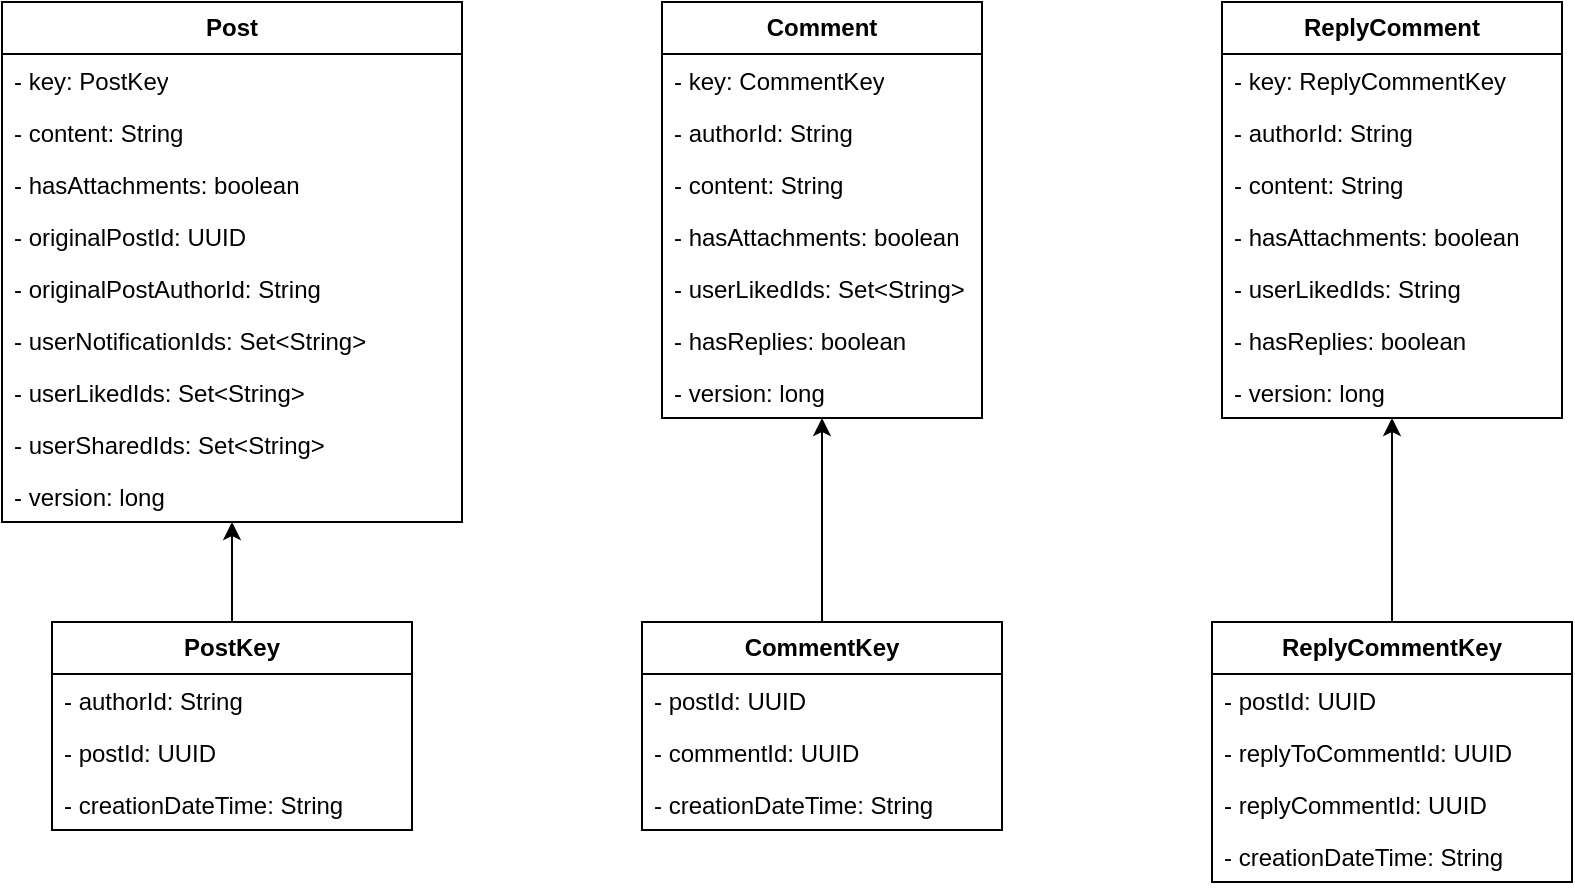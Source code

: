 <mxfile version="24.7.17">
  <diagram name="Page-1" id="-JmG4Y4y2f6BOBh6MA_O">
    <mxGraphModel dx="1232" dy="1151" grid="1" gridSize="10" guides="1" tooltips="1" connect="1" arrows="1" fold="1" page="1" pageScale="1" pageWidth="850" pageHeight="1100" math="0" shadow="0">
      <root>
        <mxCell id="0" />
        <mxCell id="1" parent="0" />
        <mxCell id="9m0uYezfdNUAcRiqsuMB-1" value="&lt;b&gt;Post&lt;/b&gt;" style="swimlane;fontStyle=0;childLayout=stackLayout;horizontal=1;startSize=26;fillColor=none;horizontalStack=0;resizeParent=1;resizeParentMax=0;resizeLast=0;collapsible=1;marginBottom=0;whiteSpace=wrap;html=1;" vertex="1" parent="1">
          <mxGeometry x="20" y="160" width="230" height="260" as="geometry" />
        </mxCell>
        <mxCell id="9m0uYezfdNUAcRiqsuMB-2" value="- key: PostKey" style="text;strokeColor=none;fillColor=none;align=left;verticalAlign=top;spacingLeft=4;spacingRight=4;overflow=hidden;rotatable=0;points=[[0,0.5],[1,0.5]];portConstraint=eastwest;whiteSpace=wrap;html=1;" vertex="1" parent="9m0uYezfdNUAcRiqsuMB-1">
          <mxGeometry y="26" width="230" height="26" as="geometry" />
        </mxCell>
        <mxCell id="9m0uYezfdNUAcRiqsuMB-3" value="- content: String&lt;span style=&quot;white-space: pre;&quot;&gt;&#x9;&lt;/span&gt;" style="text;strokeColor=none;fillColor=none;align=left;verticalAlign=top;spacingLeft=4;spacingRight=4;overflow=hidden;rotatable=0;points=[[0,0.5],[1,0.5]];portConstraint=eastwest;whiteSpace=wrap;html=1;" vertex="1" parent="9m0uYezfdNUAcRiqsuMB-1">
          <mxGeometry y="52" width="230" height="26" as="geometry" />
        </mxCell>
        <mxCell id="9m0uYezfdNUAcRiqsuMB-9" value="- hasAttachments: boolean" style="text;strokeColor=none;fillColor=none;align=left;verticalAlign=top;spacingLeft=4;spacingRight=4;overflow=hidden;rotatable=0;points=[[0,0.5],[1,0.5]];portConstraint=eastwest;whiteSpace=wrap;html=1;" vertex="1" parent="9m0uYezfdNUAcRiqsuMB-1">
          <mxGeometry y="78" width="230" height="26" as="geometry" />
        </mxCell>
        <mxCell id="9m0uYezfdNUAcRiqsuMB-4" value="- originalPostId: UUID" style="text;strokeColor=none;fillColor=none;align=left;verticalAlign=top;spacingLeft=4;spacingRight=4;overflow=hidden;rotatable=0;points=[[0,0.5],[1,0.5]];portConstraint=eastwest;whiteSpace=wrap;html=1;" vertex="1" parent="9m0uYezfdNUAcRiqsuMB-1">
          <mxGeometry y="104" width="230" height="26" as="geometry" />
        </mxCell>
        <mxCell id="9m0uYezfdNUAcRiqsuMB-10" value="- originalPostAuthorId: String" style="text;strokeColor=none;fillColor=none;align=left;verticalAlign=top;spacingLeft=4;spacingRight=4;overflow=hidden;rotatable=0;points=[[0,0.5],[1,0.5]];portConstraint=eastwest;whiteSpace=wrap;html=1;" vertex="1" parent="9m0uYezfdNUAcRiqsuMB-1">
          <mxGeometry y="130" width="230" height="26" as="geometry" />
        </mxCell>
        <mxCell id="9m0uYezfdNUAcRiqsuMB-11" value="&lt;span style=&quot;font-weight: normal;&quot;&gt;- userNotificationIds: Set&amp;lt;String&amp;gt;&lt;/span&gt;" style="text;strokeColor=none;fillColor=none;align=left;verticalAlign=top;spacingLeft=4;spacingRight=4;overflow=hidden;rotatable=0;points=[[0,0.5],[1,0.5]];portConstraint=eastwest;whiteSpace=wrap;html=1;fontStyle=1" vertex="1" parent="9m0uYezfdNUAcRiqsuMB-1">
          <mxGeometry y="156" width="230" height="26" as="geometry" />
        </mxCell>
        <mxCell id="9m0uYezfdNUAcRiqsuMB-12" value="- userLikedIds: Set&amp;lt;String&amp;gt;" style="text;strokeColor=none;fillColor=none;align=left;verticalAlign=top;spacingLeft=4;spacingRight=4;overflow=hidden;rotatable=0;points=[[0,0.5],[1,0.5]];portConstraint=eastwest;whiteSpace=wrap;html=1;" vertex="1" parent="9m0uYezfdNUAcRiqsuMB-1">
          <mxGeometry y="182" width="230" height="26" as="geometry" />
        </mxCell>
        <mxCell id="9m0uYezfdNUAcRiqsuMB-13" value="- userSharedIds: Set&amp;lt;String&amp;gt;" style="text;strokeColor=none;fillColor=none;align=left;verticalAlign=top;spacingLeft=4;spacingRight=4;overflow=hidden;rotatable=0;points=[[0,0.5],[1,0.5]];portConstraint=eastwest;whiteSpace=wrap;html=1;" vertex="1" parent="9m0uYezfdNUAcRiqsuMB-1">
          <mxGeometry y="208" width="230" height="26" as="geometry" />
        </mxCell>
        <mxCell id="9m0uYezfdNUAcRiqsuMB-29" value="- version: long" style="text;strokeColor=none;fillColor=none;align=left;verticalAlign=top;spacingLeft=4;spacingRight=4;overflow=hidden;rotatable=0;points=[[0,0.5],[1,0.5]];portConstraint=eastwest;whiteSpace=wrap;html=1;" vertex="1" parent="9m0uYezfdNUAcRiqsuMB-1">
          <mxGeometry y="234" width="230" height="26" as="geometry" />
        </mxCell>
        <mxCell id="9m0uYezfdNUAcRiqsuMB-19" style="edgeStyle=orthogonalEdgeStyle;rounded=0;orthogonalLoop=1;jettySize=auto;html=1;" edge="1" parent="1" source="9m0uYezfdNUAcRiqsuMB-15" target="9m0uYezfdNUAcRiqsuMB-1">
          <mxGeometry relative="1" as="geometry" />
        </mxCell>
        <mxCell id="9m0uYezfdNUAcRiqsuMB-15" value="&lt;b&gt;PostKey&lt;/b&gt;" style="swimlane;fontStyle=0;childLayout=stackLayout;horizontal=1;startSize=26;fillColor=none;horizontalStack=0;resizeParent=1;resizeParentMax=0;resizeLast=0;collapsible=1;marginBottom=0;whiteSpace=wrap;html=1;" vertex="1" parent="1">
          <mxGeometry x="45" y="470" width="180" height="104" as="geometry" />
        </mxCell>
        <mxCell id="9m0uYezfdNUAcRiqsuMB-16" value="- authorId: String" style="text;strokeColor=none;fillColor=none;align=left;verticalAlign=top;spacingLeft=4;spacingRight=4;overflow=hidden;rotatable=0;points=[[0,0.5],[1,0.5]];portConstraint=eastwest;whiteSpace=wrap;html=1;" vertex="1" parent="9m0uYezfdNUAcRiqsuMB-15">
          <mxGeometry y="26" width="180" height="26" as="geometry" />
        </mxCell>
        <mxCell id="9m0uYezfdNUAcRiqsuMB-17" value="- postId: UUID" style="text;strokeColor=none;fillColor=none;align=left;verticalAlign=top;spacingLeft=4;spacingRight=4;overflow=hidden;rotatable=0;points=[[0,0.5],[1,0.5]];portConstraint=eastwest;whiteSpace=wrap;html=1;" vertex="1" parent="9m0uYezfdNUAcRiqsuMB-15">
          <mxGeometry y="52" width="180" height="26" as="geometry" />
        </mxCell>
        <mxCell id="9m0uYezfdNUAcRiqsuMB-18" value="- creationDateTime: String" style="text;strokeColor=none;fillColor=none;align=left;verticalAlign=top;spacingLeft=4;spacingRight=4;overflow=hidden;rotatable=0;points=[[0,0.5],[1,0.5]];portConstraint=eastwest;whiteSpace=wrap;html=1;" vertex="1" parent="9m0uYezfdNUAcRiqsuMB-15">
          <mxGeometry y="78" width="180" height="26" as="geometry" />
        </mxCell>
        <mxCell id="9m0uYezfdNUAcRiqsuMB-20" value="&lt;b&gt;Comment&lt;/b&gt;" style="swimlane;fontStyle=0;childLayout=stackLayout;horizontal=1;startSize=26;fillColor=none;horizontalStack=0;resizeParent=1;resizeParentMax=0;resizeLast=0;collapsible=1;marginBottom=0;whiteSpace=wrap;html=1;" vertex="1" parent="1">
          <mxGeometry x="350" y="160" width="160" height="208" as="geometry" />
        </mxCell>
        <mxCell id="9m0uYezfdNUAcRiqsuMB-21" value="- key: CommentKey" style="text;strokeColor=none;fillColor=none;align=left;verticalAlign=top;spacingLeft=4;spacingRight=4;overflow=hidden;rotatable=0;points=[[0,0.5],[1,0.5]];portConstraint=eastwest;whiteSpace=wrap;html=1;" vertex="1" parent="9m0uYezfdNUAcRiqsuMB-20">
          <mxGeometry y="26" width="160" height="26" as="geometry" />
        </mxCell>
        <mxCell id="9m0uYezfdNUAcRiqsuMB-22" value="- authorId: String" style="text;strokeColor=none;fillColor=none;align=left;verticalAlign=top;spacingLeft=4;spacingRight=4;overflow=hidden;rotatable=0;points=[[0,0.5],[1,0.5]];portConstraint=eastwest;whiteSpace=wrap;html=1;" vertex="1" parent="9m0uYezfdNUAcRiqsuMB-20">
          <mxGeometry y="52" width="160" height="26" as="geometry" />
        </mxCell>
        <mxCell id="9m0uYezfdNUAcRiqsuMB-23" value="- content: String" style="text;strokeColor=none;fillColor=none;align=left;verticalAlign=top;spacingLeft=4;spacingRight=4;overflow=hidden;rotatable=0;points=[[0,0.5],[1,0.5]];portConstraint=eastwest;whiteSpace=wrap;html=1;" vertex="1" parent="9m0uYezfdNUAcRiqsuMB-20">
          <mxGeometry y="78" width="160" height="26" as="geometry" />
        </mxCell>
        <mxCell id="9m0uYezfdNUAcRiqsuMB-24" value="- hasAttachments: boolean" style="text;strokeColor=none;fillColor=none;align=left;verticalAlign=top;spacingLeft=4;spacingRight=4;overflow=hidden;rotatable=0;points=[[0,0.5],[1,0.5]];portConstraint=eastwest;whiteSpace=wrap;html=1;" vertex="1" parent="9m0uYezfdNUAcRiqsuMB-20">
          <mxGeometry y="104" width="160" height="26" as="geometry" />
        </mxCell>
        <mxCell id="9m0uYezfdNUAcRiqsuMB-25" value="- userLikedIds: Set&amp;lt;String&amp;gt;" style="text;strokeColor=none;fillColor=none;align=left;verticalAlign=top;spacingLeft=4;spacingRight=4;overflow=hidden;rotatable=0;points=[[0,0.5],[1,0.5]];portConstraint=eastwest;whiteSpace=wrap;html=1;" vertex="1" parent="9m0uYezfdNUAcRiqsuMB-20">
          <mxGeometry y="130" width="160" height="26" as="geometry" />
        </mxCell>
        <mxCell id="9m0uYezfdNUAcRiqsuMB-26" value="- hasReplies: boolean" style="text;strokeColor=none;fillColor=none;align=left;verticalAlign=top;spacingLeft=4;spacingRight=4;overflow=hidden;rotatable=0;points=[[0,0.5],[1,0.5]];portConstraint=eastwest;whiteSpace=wrap;html=1;" vertex="1" parent="9m0uYezfdNUAcRiqsuMB-20">
          <mxGeometry y="156" width="160" height="26" as="geometry" />
        </mxCell>
        <mxCell id="9m0uYezfdNUAcRiqsuMB-27" value="- version: long" style="text;strokeColor=none;fillColor=none;align=left;verticalAlign=top;spacingLeft=4;spacingRight=4;overflow=hidden;rotatable=0;points=[[0,0.5],[1,0.5]];portConstraint=eastwest;whiteSpace=wrap;html=1;" vertex="1" parent="9m0uYezfdNUAcRiqsuMB-20">
          <mxGeometry y="182" width="160" height="26" as="geometry" />
        </mxCell>
        <mxCell id="9m0uYezfdNUAcRiqsuMB-34" style="edgeStyle=orthogonalEdgeStyle;rounded=0;orthogonalLoop=1;jettySize=auto;html=1;" edge="1" parent="1" source="9m0uYezfdNUAcRiqsuMB-30" target="9m0uYezfdNUAcRiqsuMB-20">
          <mxGeometry relative="1" as="geometry" />
        </mxCell>
        <mxCell id="9m0uYezfdNUAcRiqsuMB-30" value="&lt;b&gt;CommentKey&lt;/b&gt;" style="swimlane;fontStyle=0;childLayout=stackLayout;horizontal=1;startSize=26;fillColor=none;horizontalStack=0;resizeParent=1;resizeParentMax=0;resizeLast=0;collapsible=1;marginBottom=0;whiteSpace=wrap;html=1;" vertex="1" parent="1">
          <mxGeometry x="340" y="470" width="180" height="104" as="geometry" />
        </mxCell>
        <mxCell id="9m0uYezfdNUAcRiqsuMB-31" value="- postId: UUID" style="text;strokeColor=none;fillColor=none;align=left;verticalAlign=top;spacingLeft=4;spacingRight=4;overflow=hidden;rotatable=0;points=[[0,0.5],[1,0.5]];portConstraint=eastwest;whiteSpace=wrap;html=1;" vertex="1" parent="9m0uYezfdNUAcRiqsuMB-30">
          <mxGeometry y="26" width="180" height="26" as="geometry" />
        </mxCell>
        <mxCell id="9m0uYezfdNUAcRiqsuMB-32" value="- commentId: UUID" style="text;strokeColor=none;fillColor=none;align=left;verticalAlign=top;spacingLeft=4;spacingRight=4;overflow=hidden;rotatable=0;points=[[0,0.5],[1,0.5]];portConstraint=eastwest;whiteSpace=wrap;html=1;" vertex="1" parent="9m0uYezfdNUAcRiqsuMB-30">
          <mxGeometry y="52" width="180" height="26" as="geometry" />
        </mxCell>
        <mxCell id="9m0uYezfdNUAcRiqsuMB-33" value="- creationDateTime: String" style="text;strokeColor=none;fillColor=none;align=left;verticalAlign=top;spacingLeft=4;spacingRight=4;overflow=hidden;rotatable=0;points=[[0,0.5],[1,0.5]];portConstraint=eastwest;whiteSpace=wrap;html=1;" vertex="1" parent="9m0uYezfdNUAcRiqsuMB-30">
          <mxGeometry y="78" width="180" height="26" as="geometry" />
        </mxCell>
        <mxCell id="9m0uYezfdNUAcRiqsuMB-35" value="&lt;b&gt;ReplyComment&lt;/b&gt;" style="swimlane;fontStyle=0;childLayout=stackLayout;horizontal=1;startSize=26;fillColor=none;horizontalStack=0;resizeParent=1;resizeParentMax=0;resizeLast=0;collapsible=1;marginBottom=0;whiteSpace=wrap;html=1;" vertex="1" parent="1">
          <mxGeometry x="630" y="160" width="170" height="208" as="geometry" />
        </mxCell>
        <mxCell id="9m0uYezfdNUAcRiqsuMB-36" value="- key: ReplyCommentKey" style="text;strokeColor=none;fillColor=none;align=left;verticalAlign=top;spacingLeft=4;spacingRight=4;overflow=hidden;rotatable=0;points=[[0,0.5],[1,0.5]];portConstraint=eastwest;whiteSpace=wrap;html=1;" vertex="1" parent="9m0uYezfdNUAcRiqsuMB-35">
          <mxGeometry y="26" width="170" height="26" as="geometry" />
        </mxCell>
        <mxCell id="9m0uYezfdNUAcRiqsuMB-37" value="- authorId: String" style="text;strokeColor=none;fillColor=none;align=left;verticalAlign=top;spacingLeft=4;spacingRight=4;overflow=hidden;rotatable=0;points=[[0,0.5],[1,0.5]];portConstraint=eastwest;whiteSpace=wrap;html=1;" vertex="1" parent="9m0uYezfdNUAcRiqsuMB-35">
          <mxGeometry y="52" width="170" height="26" as="geometry" />
        </mxCell>
        <mxCell id="9m0uYezfdNUAcRiqsuMB-38" value="- content: String" style="text;strokeColor=none;fillColor=none;align=left;verticalAlign=top;spacingLeft=4;spacingRight=4;overflow=hidden;rotatable=0;points=[[0,0.5],[1,0.5]];portConstraint=eastwest;whiteSpace=wrap;html=1;" vertex="1" parent="9m0uYezfdNUAcRiqsuMB-35">
          <mxGeometry y="78" width="170" height="26" as="geometry" />
        </mxCell>
        <mxCell id="9m0uYezfdNUAcRiqsuMB-39" value="- hasAttachments: boolean" style="text;strokeColor=none;fillColor=none;align=left;verticalAlign=top;spacingLeft=4;spacingRight=4;overflow=hidden;rotatable=0;points=[[0,0.5],[1,0.5]];portConstraint=eastwest;whiteSpace=wrap;html=1;" vertex="1" parent="9m0uYezfdNUAcRiqsuMB-35">
          <mxGeometry y="104" width="170" height="26" as="geometry" />
        </mxCell>
        <mxCell id="9m0uYezfdNUAcRiqsuMB-40" value="- userLikedIds: String" style="text;strokeColor=none;fillColor=none;align=left;verticalAlign=top;spacingLeft=4;spacingRight=4;overflow=hidden;rotatable=0;points=[[0,0.5],[1,0.5]];portConstraint=eastwest;whiteSpace=wrap;html=1;" vertex="1" parent="9m0uYezfdNUAcRiqsuMB-35">
          <mxGeometry y="130" width="170" height="26" as="geometry" />
        </mxCell>
        <mxCell id="9m0uYezfdNUAcRiqsuMB-41" value="- hasReplies: boolean" style="text;strokeColor=none;fillColor=none;align=left;verticalAlign=top;spacingLeft=4;spacingRight=4;overflow=hidden;rotatable=0;points=[[0,0.5],[1,0.5]];portConstraint=eastwest;whiteSpace=wrap;html=1;" vertex="1" parent="9m0uYezfdNUAcRiqsuMB-35">
          <mxGeometry y="156" width="170" height="26" as="geometry" />
        </mxCell>
        <mxCell id="9m0uYezfdNUAcRiqsuMB-42" value="- version: long" style="text;strokeColor=none;fillColor=none;align=left;verticalAlign=top;spacingLeft=4;spacingRight=4;overflow=hidden;rotatable=0;points=[[0,0.5],[1,0.5]];portConstraint=eastwest;whiteSpace=wrap;html=1;" vertex="1" parent="9m0uYezfdNUAcRiqsuMB-35">
          <mxGeometry y="182" width="170" height="26" as="geometry" />
        </mxCell>
        <mxCell id="9m0uYezfdNUAcRiqsuMB-48" style="edgeStyle=orthogonalEdgeStyle;rounded=0;orthogonalLoop=1;jettySize=auto;html=1;" edge="1" parent="1" source="9m0uYezfdNUAcRiqsuMB-43" target="9m0uYezfdNUAcRiqsuMB-35">
          <mxGeometry relative="1" as="geometry" />
        </mxCell>
        <mxCell id="9m0uYezfdNUAcRiqsuMB-43" value="&lt;b&gt;ReplyCommentKey&lt;/b&gt;" style="swimlane;fontStyle=0;childLayout=stackLayout;horizontal=1;startSize=26;fillColor=none;horizontalStack=0;resizeParent=1;resizeParentMax=0;resizeLast=0;collapsible=1;marginBottom=0;whiteSpace=wrap;html=1;" vertex="1" parent="1">
          <mxGeometry x="625" y="470" width="180" height="130" as="geometry" />
        </mxCell>
        <mxCell id="9m0uYezfdNUAcRiqsuMB-44" value="- postId: UUID" style="text;strokeColor=none;fillColor=none;align=left;verticalAlign=top;spacingLeft=4;spacingRight=4;overflow=hidden;rotatable=0;points=[[0,0.5],[1,0.5]];portConstraint=eastwest;whiteSpace=wrap;html=1;" vertex="1" parent="9m0uYezfdNUAcRiqsuMB-43">
          <mxGeometry y="26" width="180" height="26" as="geometry" />
        </mxCell>
        <mxCell id="9m0uYezfdNUAcRiqsuMB-45" value="- replyToCommentId: UUID" style="text;strokeColor=none;fillColor=none;align=left;verticalAlign=top;spacingLeft=4;spacingRight=4;overflow=hidden;rotatable=0;points=[[0,0.5],[1,0.5]];portConstraint=eastwest;whiteSpace=wrap;html=1;" vertex="1" parent="9m0uYezfdNUAcRiqsuMB-43">
          <mxGeometry y="52" width="180" height="26" as="geometry" />
        </mxCell>
        <mxCell id="9m0uYezfdNUAcRiqsuMB-47" value="- replyCommentId: UUID" style="text;strokeColor=none;fillColor=none;align=left;verticalAlign=top;spacingLeft=4;spacingRight=4;overflow=hidden;rotatable=0;points=[[0,0.5],[1,0.5]];portConstraint=eastwest;whiteSpace=wrap;html=1;" vertex="1" parent="9m0uYezfdNUAcRiqsuMB-43">
          <mxGeometry y="78" width="180" height="26" as="geometry" />
        </mxCell>
        <mxCell id="9m0uYezfdNUAcRiqsuMB-46" value="- creationDateTime: String" style="text;strokeColor=none;fillColor=none;align=left;verticalAlign=top;spacingLeft=4;spacingRight=4;overflow=hidden;rotatable=0;points=[[0,0.5],[1,0.5]];portConstraint=eastwest;whiteSpace=wrap;html=1;" vertex="1" parent="9m0uYezfdNUAcRiqsuMB-43">
          <mxGeometry y="104" width="180" height="26" as="geometry" />
        </mxCell>
      </root>
    </mxGraphModel>
  </diagram>
</mxfile>
